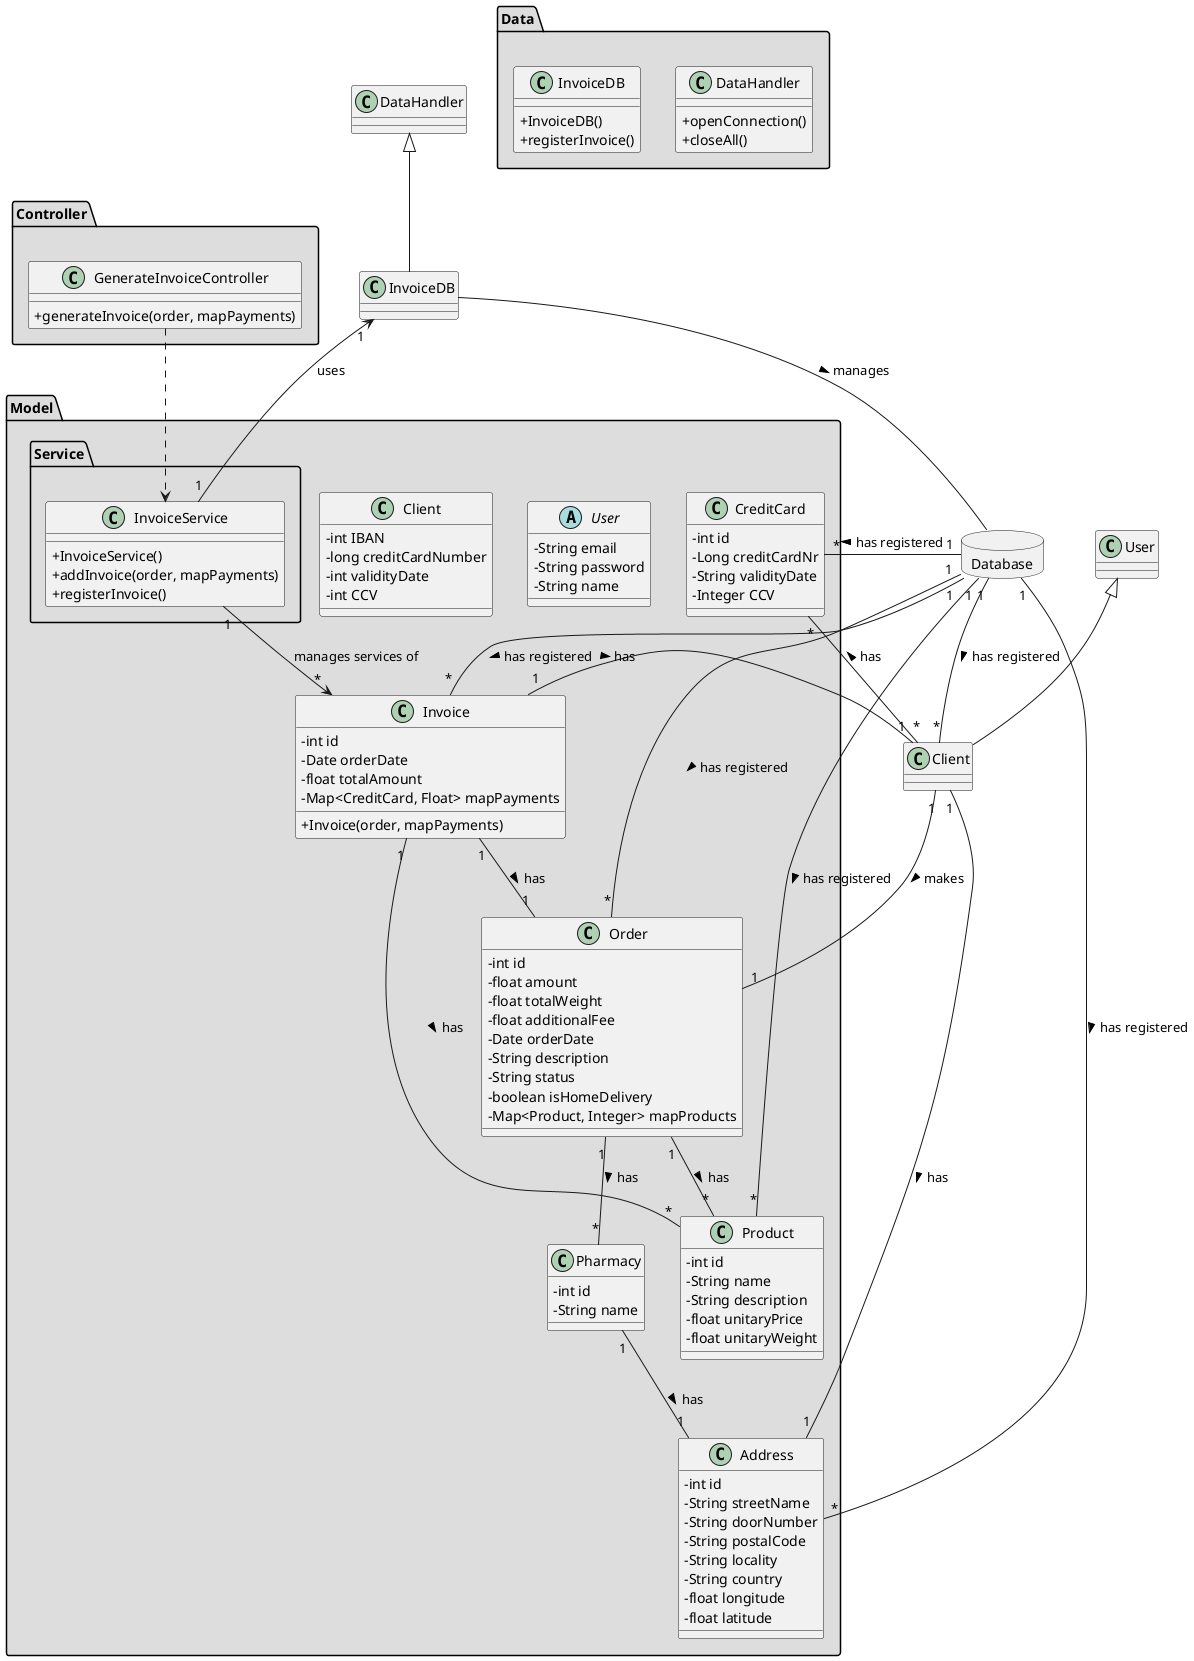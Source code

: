 @startuml
skinparam classAttributeIconSize 0

database Database{
}


package "Controller" #DDDDDD {
class GenerateInvoiceController{
+generateInvoice(order, mapPayments)
}
}


package "Model" #DDDDDD {
package "Service" #DDDDDD {

   class InvoiceService{
          +InvoiceService()
          +addInvoice(order, mapPayments)
          +registerInvoice()
      }
 }
}

package "Model" #DDDDDD {
abstract class User{
-String email
-String password
-String name
}

class Client{
-   int IBAN
-   long creditCardNumber
-   int validityDate
-   int CCV
}

class Address{
-   int id
-   String streetName
-   String doorNumber
-   String postalCode
-   String locality
-   String country
-   float longitude
-   float latitude
}

class Order{
-   int id
-   float amount
-   float totalWeight
-   float additionalFee
-   Date orderDate
-   String description
-   String status
-   boolean isHomeDelivery
-   Map<Product, Integer> mapProducts
}

class Product{
-   int id
-   String name
-   String description
-   float unitaryPrice
-   float unitaryWeight
}

class Pharmacy{
-   int id
-   String name
}

class CreditCard{
-   int id
-   Long creditCardNr
-   String validityDate
-   Integer CCV
}

class Invoice{
-   int id
-   Date orderDate
-   float totalAmount
-   Map<CreditCard, Float> mapPayments
+Invoice(order, mapPayments)
}

}


package "Data" #DDDDDD {
class DataHandler{
    +openConnection()
    +closeAll()
}
class InvoiceDB{
          +InvoiceDB()
          +registerInvoice()
  }

}

class InvoiceDB extends DataHandler

class Client extends User

GenerateInvoiceController ..> InvoiceService
InvoiceService "1" --> "*" Invoice : manages services of
InvoiceService "1" --> "1" InvoiceDB : uses

InvoiceDB -- Database : manages >

Database "1" -- "*" Client : has registered >
Database "1" -- "*" Order : has registered >
Database "1" -- "*" Product : has registered >
Database "1" -- "*" Address : has registered >
Database "1" -- "*" CreditCard : has registered >
Database "1" -- "*" Invoice : has registered >
Order "1" -- "*" Product : has >
Order "1" -- "*" Pharmacy : has >
Client "1" -- "1" Order : makes >
Client "1" -- "1" Address : has >
Pharmacy "1" -- "1" Address : has >
Client "*" -- "*" CreditCard : has >
Invoice "1" -- "*" Product : has >
Invoice "1" -- "1" Order : has >
Invoice "1" -- "1" Client : has >

@enduml